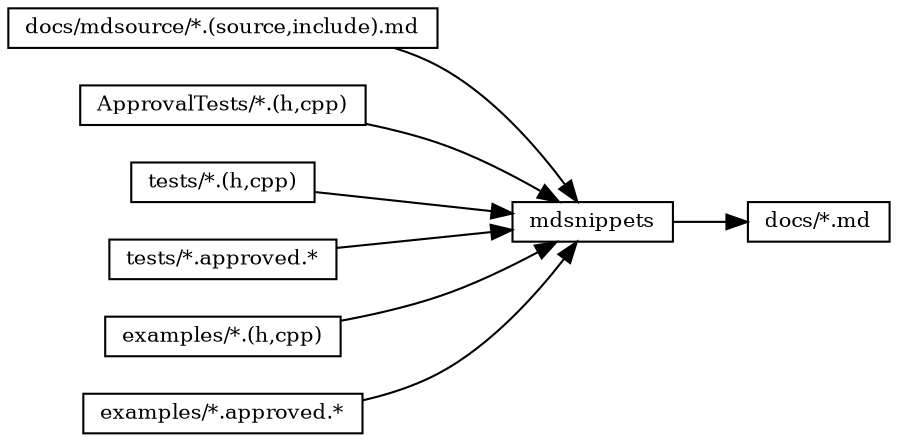 digraph mdsnippets_flow {
    rankdir = "LR"
    node [fontsize = 10, shape = box, height = 0.25]
    edge [fontsize = 10]

    "mdsnippets"

    "docs_mdsource_md" [label = "docs/mdsource/*.(source,include).md"]
    "docs_mdsource_md" -> "mdsnippets"

    "ApprovalTests" [label = "ApprovalTests/*.(h,cpp)"]
    "ApprovalTests" -> "mdsnippets"

    "tests_source" [label = "tests/*.(h,cpp)"]
    "tests_source" -> "mdsnippets"

    "tests_approved" [label = "tests/*.approved.*"]
    "tests_approved" -> "mdsnippets"

    "examples_source" [label = "examples/*.(h,cpp)"]
    "examples_source" -> "mdsnippets"

    "examples_approved" [label = "examples/*.approved.*"]
    "examples_approved" -> "mdsnippets"

    "docs_md" [label = "docs/*.md"]
    "mdsnippets" -> "docs_md"
}
